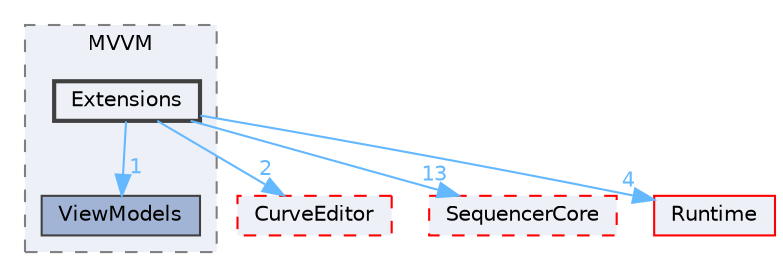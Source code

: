 digraph "Extensions"
{
 // INTERACTIVE_SVG=YES
 // LATEX_PDF_SIZE
  bgcolor="transparent";
  edge [fontname=Helvetica,fontsize=10,labelfontname=Helvetica,labelfontsize=10];
  node [fontname=Helvetica,fontsize=10,shape=box,height=0.2,width=0.4];
  compound=true
  subgraph clusterdir_e4995788e921ec1f21a118d69aa5ee03 {
    graph [ bgcolor="#edf0f7", pencolor="grey50", label="MVVM", fontname=Helvetica,fontsize=10 style="filled,dashed", URL="dir_e4995788e921ec1f21a118d69aa5ee03.html",tooltip=""]
  dir_75eb7057e32e9cc0cdfb8b789934a7a6 [label="ViewModels", fillcolor="#a2b4d6", color="grey25", style="filled", URL="dir_75eb7057e32e9cc0cdfb8b789934a7a6.html",tooltip=""];
  dir_8c272fd89bcae6776c47f7d180a54dc4 [label="Extensions", fillcolor="#edf0f7", color="grey25", style="filled,bold", URL="dir_8c272fd89bcae6776c47f7d180a54dc4.html",tooltip=""];
  }
  dir_07202d6a488872d86cc8b4e35f26942a [label="CurveEditor", fillcolor="#edf0f7", color="red", style="filled,dashed", URL="dir_07202d6a488872d86cc8b4e35f26942a.html",tooltip=""];
  dir_686cc12b416cf73f5edcbcb3f53c90c9 [label="SequencerCore", fillcolor="#edf0f7", color="red", style="filled,dashed", URL="dir_686cc12b416cf73f5edcbcb3f53c90c9.html",tooltip=""];
  dir_7536b172fbd480bfd146a1b1acd6856b [label="Runtime", fillcolor="#edf0f7", color="red", style="filled", URL="dir_7536b172fbd480bfd146a1b1acd6856b.html",tooltip=""];
  dir_8c272fd89bcae6776c47f7d180a54dc4->dir_07202d6a488872d86cc8b4e35f26942a [headlabel="2", labeldistance=1.5 headhref="dir_000388_000273.html" href="dir_000388_000273.html" color="steelblue1" fontcolor="steelblue1"];
  dir_8c272fd89bcae6776c47f7d180a54dc4->dir_686cc12b416cf73f5edcbcb3f53c90c9 [headlabel="13", labeldistance=1.5 headhref="dir_000388_001015.html" href="dir_000388_001015.html" color="steelblue1" fontcolor="steelblue1"];
  dir_8c272fd89bcae6776c47f7d180a54dc4->dir_7536b172fbd480bfd146a1b1acd6856b [headlabel="4", labeldistance=1.5 headhref="dir_000388_000984.html" href="dir_000388_000984.html" color="steelblue1" fontcolor="steelblue1"];
  dir_8c272fd89bcae6776c47f7d180a54dc4->dir_75eb7057e32e9cc0cdfb8b789934a7a6 [headlabel="1", labeldistance=1.5 headhref="dir_000388_001252.html" href="dir_000388_001252.html" color="steelblue1" fontcolor="steelblue1"];
}

